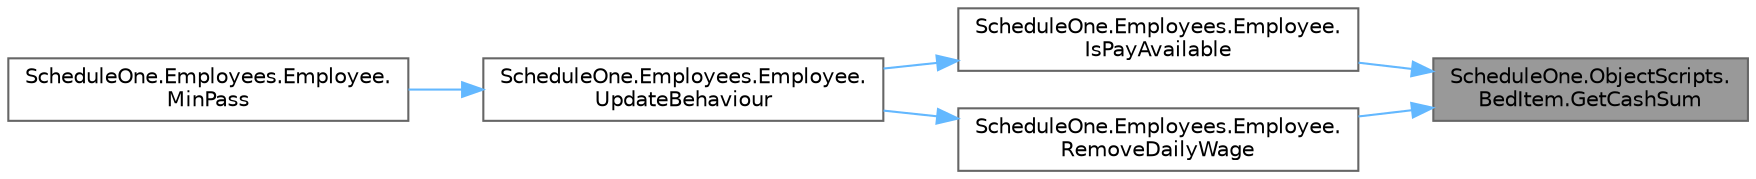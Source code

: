 digraph "ScheduleOne.ObjectScripts.BedItem.GetCashSum"
{
 // LATEX_PDF_SIZE
  bgcolor="transparent";
  edge [fontname=Helvetica,fontsize=10,labelfontname=Helvetica,labelfontsize=10];
  node [fontname=Helvetica,fontsize=10,shape=box,height=0.2,width=0.4];
  rankdir="RL";
  Node1 [id="Node000001",label="ScheduleOne.ObjectScripts.\lBedItem.GetCashSum",height=0.2,width=0.4,color="gray40", fillcolor="grey60", style="filled", fontcolor="black",tooltip=" "];
  Node1 -> Node2 [id="edge1_Node000001_Node000002",dir="back",color="steelblue1",style="solid",tooltip=" "];
  Node2 [id="Node000002",label="ScheduleOne.Employees.Employee.\lIsPayAvailable",height=0.2,width=0.4,color="grey40", fillcolor="white", style="filled",URL="$class_schedule_one_1_1_employees_1_1_employee.html#a9376b6d141fca8ebaec3c27d56fa72fc",tooltip=" "];
  Node2 -> Node3 [id="edge2_Node000002_Node000003",dir="back",color="steelblue1",style="solid",tooltip=" "];
  Node3 [id="Node000003",label="ScheduleOne.Employees.Employee.\lUpdateBehaviour",height=0.2,width=0.4,color="grey40", fillcolor="white", style="filled",URL="$class_schedule_one_1_1_employees_1_1_employee.html#a3a6264aded6b2e477d6291ff53b13c48",tooltip=" "];
  Node3 -> Node4 [id="edge3_Node000003_Node000004",dir="back",color="steelblue1",style="solid",tooltip=" "];
  Node4 [id="Node000004",label="ScheduleOne.Employees.Employee.\lMinPass",height=0.2,width=0.4,color="grey40", fillcolor="white", style="filled",URL="$class_schedule_one_1_1_employees_1_1_employee.html#a57cb934103379177341bf794e8b5f79c",tooltip=" "];
  Node1 -> Node5 [id="edge4_Node000001_Node000005",dir="back",color="steelblue1",style="solid",tooltip=" "];
  Node5 [id="Node000005",label="ScheduleOne.Employees.Employee.\lRemoveDailyWage",height=0.2,width=0.4,color="grey40", fillcolor="white", style="filled",URL="$class_schedule_one_1_1_employees_1_1_employee.html#aa0ccf8be809af84e7a6ae5414112f4a3",tooltip=" "];
  Node5 -> Node3 [id="edge5_Node000005_Node000003",dir="back",color="steelblue1",style="solid",tooltip=" "];
}
